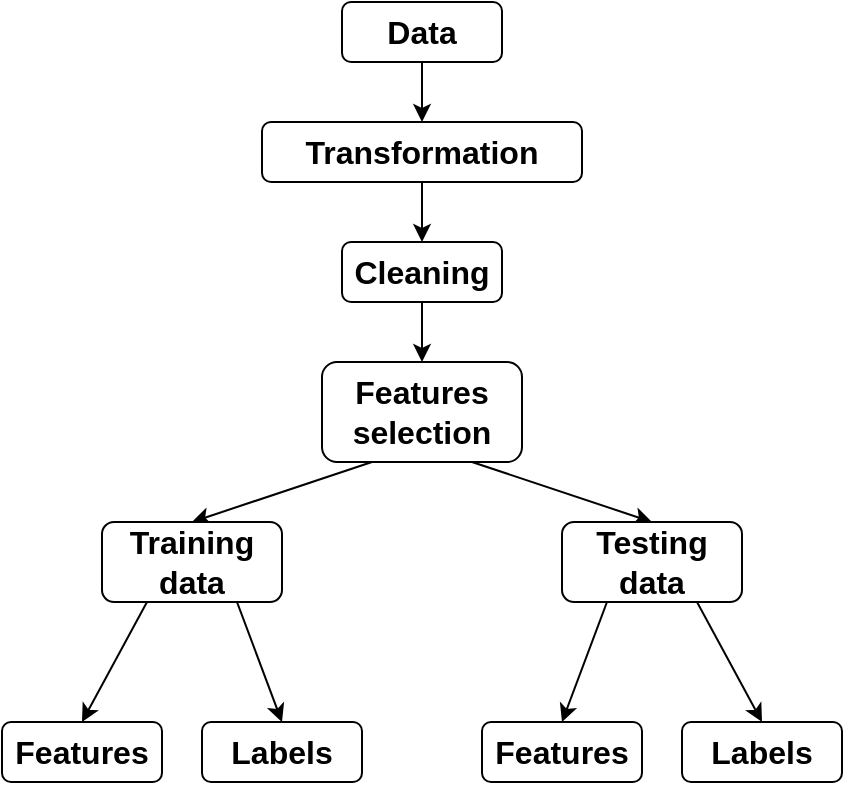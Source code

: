 <mxfile version="16.5.1" type="device"><diagram id="yXOq7ImWpWWAl-BrKJSK" name="Page-1"><mxGraphModel dx="1038" dy="641" grid="1" gridSize="10" guides="1" tooltips="1" connect="1" arrows="1" fold="1" page="1" pageScale="1" pageWidth="850" pageHeight="1100" math="0" shadow="0"><root><mxCell id="0"/><mxCell id="1" parent="0"/><mxCell id="GbI4APJsYnOGsD7LzsQ1-2" style="edgeStyle=orthogonalEdgeStyle;rounded=0;orthogonalLoop=1;jettySize=auto;html=1;exitX=0.5;exitY=1;exitDx=0;exitDy=0;fontSize=16;entryX=0.5;entryY=0;entryDx=0;entryDy=0;" edge="1" parent="1" source="GbI4APJsYnOGsD7LzsQ1-1" target="GbI4APJsYnOGsD7LzsQ1-3"><mxGeometry relative="1" as="geometry"><mxPoint x="410" y="210" as="targetPoint"/></mxGeometry></mxCell><mxCell id="GbI4APJsYnOGsD7LzsQ1-1" value="&lt;b&gt;&lt;font style=&quot;font-size: 16px&quot;&gt;Data&lt;/font&gt;&lt;/b&gt;" style="rounded=1;whiteSpace=wrap;html=1;" vertex="1" parent="1"><mxGeometry x="360" y="160" width="80" height="30" as="geometry"/></mxCell><mxCell id="GbI4APJsYnOGsD7LzsQ1-5" style="edgeStyle=orthogonalEdgeStyle;rounded=0;orthogonalLoop=1;jettySize=auto;html=1;exitX=0.5;exitY=1;exitDx=0;exitDy=0;entryX=0.5;entryY=0;entryDx=0;entryDy=0;fontSize=16;" edge="1" parent="1" source="GbI4APJsYnOGsD7LzsQ1-3" target="GbI4APJsYnOGsD7LzsQ1-4"><mxGeometry relative="1" as="geometry"/></mxCell><mxCell id="GbI4APJsYnOGsD7LzsQ1-3" value="&lt;b&gt;&lt;font style=&quot;font-size: 16px&quot;&gt;Transformation&lt;/font&gt;&lt;/b&gt;" style="rounded=1;whiteSpace=wrap;html=1;" vertex="1" parent="1"><mxGeometry x="320" y="220" width="160" height="30" as="geometry"/></mxCell><mxCell id="GbI4APJsYnOGsD7LzsQ1-10" style="edgeStyle=orthogonalEdgeStyle;rounded=0;orthogonalLoop=1;jettySize=auto;html=1;exitX=0.5;exitY=1;exitDx=0;exitDy=0;entryX=0.5;entryY=0;entryDx=0;entryDy=0;fontSize=16;" edge="1" parent="1" source="GbI4APJsYnOGsD7LzsQ1-4" target="GbI4APJsYnOGsD7LzsQ1-9"><mxGeometry relative="1" as="geometry"/></mxCell><mxCell id="GbI4APJsYnOGsD7LzsQ1-4" value="&lt;b&gt;&lt;font style=&quot;font-size: 16px&quot;&gt;Cleaning&lt;/font&gt;&lt;/b&gt;" style="rounded=1;whiteSpace=wrap;html=1;" vertex="1" parent="1"><mxGeometry x="360" y="280" width="80" height="30" as="geometry"/></mxCell><mxCell id="GbI4APJsYnOGsD7LzsQ1-14" style="rounded=0;orthogonalLoop=1;jettySize=auto;html=1;exitX=0.25;exitY=1;exitDx=0;exitDy=0;entryX=0.5;entryY=0;entryDx=0;entryDy=0;fontSize=16;" edge="1" parent="1" source="GbI4APJsYnOGsD7LzsQ1-9" target="GbI4APJsYnOGsD7LzsQ1-11"><mxGeometry relative="1" as="geometry"/></mxCell><mxCell id="GbI4APJsYnOGsD7LzsQ1-15" style="edgeStyle=none;rounded=0;orthogonalLoop=1;jettySize=auto;html=1;exitX=0.75;exitY=1;exitDx=0;exitDy=0;entryX=0.5;entryY=0;entryDx=0;entryDy=0;fontSize=16;" edge="1" parent="1" source="GbI4APJsYnOGsD7LzsQ1-9" target="GbI4APJsYnOGsD7LzsQ1-13"><mxGeometry relative="1" as="geometry"/></mxCell><mxCell id="GbI4APJsYnOGsD7LzsQ1-9" value="&lt;span style=&quot;font-size: 16px&quot;&gt;&lt;b&gt;Features selection&lt;/b&gt;&lt;/span&gt;" style="rounded=1;whiteSpace=wrap;html=1;" vertex="1" parent="1"><mxGeometry x="350" y="340" width="100" height="50" as="geometry"/></mxCell><mxCell id="GbI4APJsYnOGsD7LzsQ1-20" style="edgeStyle=none;rounded=0;orthogonalLoop=1;jettySize=auto;html=1;exitX=0.75;exitY=1;exitDx=0;exitDy=0;entryX=0.5;entryY=0;entryDx=0;entryDy=0;fontSize=16;" edge="1" parent="1" source="GbI4APJsYnOGsD7LzsQ1-11" target="GbI4APJsYnOGsD7LzsQ1-18"><mxGeometry relative="1" as="geometry"/></mxCell><mxCell id="GbI4APJsYnOGsD7LzsQ1-21" style="edgeStyle=none;rounded=0;orthogonalLoop=1;jettySize=auto;html=1;exitX=0.25;exitY=1;exitDx=0;exitDy=0;entryX=0.5;entryY=0;entryDx=0;entryDy=0;fontSize=16;" edge="1" parent="1" source="GbI4APJsYnOGsD7LzsQ1-11" target="GbI4APJsYnOGsD7LzsQ1-19"><mxGeometry relative="1" as="geometry"/></mxCell><mxCell id="GbI4APJsYnOGsD7LzsQ1-11" value="&lt;b&gt;&lt;font style=&quot;font-size: 16px&quot;&gt;Training data&lt;/font&gt;&lt;/b&gt;" style="rounded=1;whiteSpace=wrap;html=1;" vertex="1" parent="1"><mxGeometry x="240" y="420" width="90" height="40" as="geometry"/></mxCell><mxCell id="GbI4APJsYnOGsD7LzsQ1-22" style="edgeStyle=none;rounded=0;orthogonalLoop=1;jettySize=auto;html=1;exitX=0.25;exitY=1;exitDx=0;exitDy=0;entryX=0.5;entryY=0;entryDx=0;entryDy=0;fontSize=16;" edge="1" parent="1" source="GbI4APJsYnOGsD7LzsQ1-13" target="GbI4APJsYnOGsD7LzsQ1-17"><mxGeometry relative="1" as="geometry"/></mxCell><mxCell id="GbI4APJsYnOGsD7LzsQ1-23" style="edgeStyle=none;rounded=0;orthogonalLoop=1;jettySize=auto;html=1;exitX=0.75;exitY=1;exitDx=0;exitDy=0;entryX=0.5;entryY=0;entryDx=0;entryDy=0;fontSize=16;" edge="1" parent="1" source="GbI4APJsYnOGsD7LzsQ1-13" target="GbI4APJsYnOGsD7LzsQ1-16"><mxGeometry relative="1" as="geometry"/></mxCell><mxCell id="GbI4APJsYnOGsD7LzsQ1-13" value="&lt;b&gt;&lt;font style=&quot;font-size: 16px&quot;&gt;Testing data&lt;/font&gt;&lt;/b&gt;" style="rounded=1;whiteSpace=wrap;html=1;" vertex="1" parent="1"><mxGeometry x="470" y="420" width="90" height="40" as="geometry"/></mxCell><mxCell id="GbI4APJsYnOGsD7LzsQ1-16" value="&lt;b&gt;&lt;font style=&quot;font-size: 16px&quot;&gt;Labels&lt;/font&gt;&lt;/b&gt;" style="rounded=1;whiteSpace=wrap;html=1;" vertex="1" parent="1"><mxGeometry x="530" y="520" width="80" height="30" as="geometry"/></mxCell><mxCell id="GbI4APJsYnOGsD7LzsQ1-17" value="&lt;b&gt;&lt;font style=&quot;font-size: 16px&quot;&gt;Features&lt;/font&gt;&lt;/b&gt;" style="rounded=1;whiteSpace=wrap;html=1;" vertex="1" parent="1"><mxGeometry x="430" y="520" width="80" height="30" as="geometry"/></mxCell><mxCell id="GbI4APJsYnOGsD7LzsQ1-18" value="&lt;span style=&quot;font-size: 16px&quot;&gt;&lt;b&gt;Labels&lt;/b&gt;&lt;/span&gt;" style="rounded=1;whiteSpace=wrap;html=1;" vertex="1" parent="1"><mxGeometry x="290" y="520" width="80" height="30" as="geometry"/></mxCell><mxCell id="GbI4APJsYnOGsD7LzsQ1-19" value="&lt;b&gt;&lt;font style=&quot;font-size: 16px&quot;&gt;Features&lt;/font&gt;&lt;/b&gt;" style="rounded=1;whiteSpace=wrap;html=1;" vertex="1" parent="1"><mxGeometry x="190" y="520" width="80" height="30" as="geometry"/></mxCell></root></mxGraphModel></diagram></mxfile>